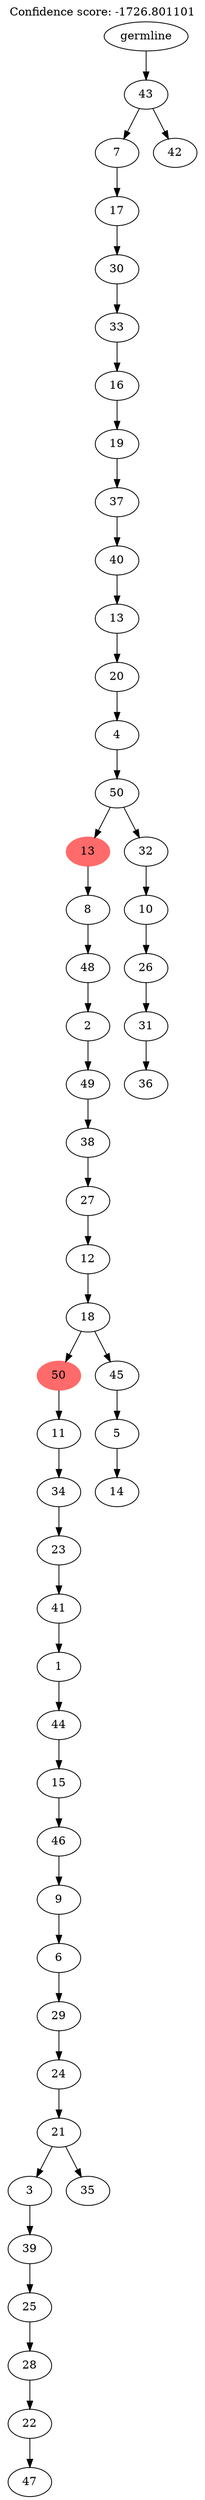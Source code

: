 digraph g {
	"51" -> "52";
	"52" [label="47"];
	"50" -> "51";
	"51" [label="22"];
	"49" -> "50";
	"50" [label="28"];
	"48" -> "49";
	"49" [label="25"];
	"47" -> "48";
	"48" [label="39"];
	"45" -> "46";
	"46" [label="35"];
	"45" -> "47";
	"47" [label="3"];
	"44" -> "45";
	"45" [label="21"];
	"43" -> "44";
	"44" [label="24"];
	"42" -> "43";
	"43" [label="29"];
	"41" -> "42";
	"42" [label="6"];
	"40" -> "41";
	"41" [label="9"];
	"39" -> "40";
	"40" [label="46"];
	"38" -> "39";
	"39" [label="15"];
	"37" -> "38";
	"38" [label="44"];
	"36" -> "37";
	"37" [label="1"];
	"35" -> "36";
	"36" [label="41"];
	"34" -> "35";
	"35" [label="23"];
	"33" -> "34";
	"34" [label="34"];
	"32" -> "33";
	"33" [label="11"];
	"30" -> "31";
	"31" [label="14"];
	"29" -> "30";
	"30" [label="5"];
	"28" -> "29";
	"29" [label="45"];
	"28" -> "32";
	"32" [color=indianred1, style=filled, label="50"];
	"27" -> "28";
	"28" [label="18"];
	"26" -> "27";
	"27" [label="12"];
	"25" -> "26";
	"26" [label="27"];
	"24" -> "25";
	"25" [label="38"];
	"23" -> "24";
	"24" [label="49"];
	"22" -> "23";
	"23" [label="2"];
	"21" -> "22";
	"22" [label="48"];
	"20" -> "21";
	"21" [label="8"];
	"18" -> "19";
	"19" [label="36"];
	"17" -> "18";
	"18" [label="31"];
	"16" -> "17";
	"17" [label="26"];
	"15" -> "16";
	"16" [label="10"];
	"14" -> "15";
	"15" [label="32"];
	"14" -> "20";
	"20" [color=indianred1, style=filled, label="13"];
	"13" -> "14";
	"14" [label="50"];
	"12" -> "13";
	"13" [label="4"];
	"11" -> "12";
	"12" [label="20"];
	"10" -> "11";
	"11" [label="13"];
	"9" -> "10";
	"10" [label="40"];
	"8" -> "9";
	"9" [label="37"];
	"7" -> "8";
	"8" [label="19"];
	"6" -> "7";
	"7" [label="16"];
	"5" -> "6";
	"6" [label="33"];
	"4" -> "5";
	"5" [label="30"];
	"3" -> "4";
	"4" [label="17"];
	"1" -> "2";
	"2" [label="42"];
	"1" -> "3";
	"3" [label="7"];
	"0" -> "1";
	"1" [label="43"];
	"0" [label="germline"];
	labelloc="t";
	label="Confidence score: -1726.801101";
}
